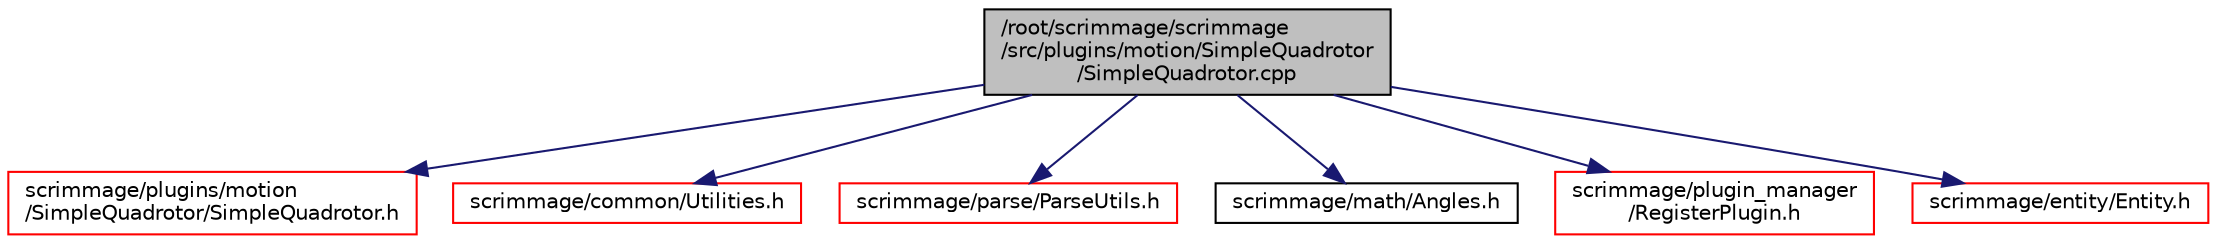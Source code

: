 digraph "/root/scrimmage/scrimmage/src/plugins/motion/SimpleQuadrotor/SimpleQuadrotor.cpp"
{
 // LATEX_PDF_SIZE
  edge [fontname="Helvetica",fontsize="10",labelfontname="Helvetica",labelfontsize="10"];
  node [fontname="Helvetica",fontsize="10",shape=record];
  Node1 [label="/root/scrimmage/scrimmage\l/src/plugins/motion/SimpleQuadrotor\l/SimpleQuadrotor.cpp",height=0.2,width=0.4,color="black", fillcolor="grey75", style="filled", fontcolor="black",tooltip="Brief file description."];
  Node1 -> Node2 [color="midnightblue",fontsize="10",style="solid",fontname="Helvetica"];
  Node2 [label="scrimmage/plugins/motion\l/SimpleQuadrotor/SimpleQuadrotor.h",height=0.2,width=0.4,color="red", fillcolor="white", style="filled",URL="$SimpleQuadrotor_8h.html",tooltip="Brief file description."];
  Node1 -> Node40 [color="midnightblue",fontsize="10",style="solid",fontname="Helvetica"];
  Node40 [label="scrimmage/common/Utilities.h",height=0.2,width=0.4,color="red", fillcolor="white", style="filled",URL="$Utilities_8h.html",tooltip="Brief file description."];
  Node1 -> Node41 [color="midnightblue",fontsize="10",style="solid",fontname="Helvetica"];
  Node41 [label="scrimmage/parse/ParseUtils.h",height=0.2,width=0.4,color="red", fillcolor="white", style="filled",URL="$ParseUtils_8h.html",tooltip="Brief file description."];
  Node1 -> Node42 [color="midnightblue",fontsize="10",style="solid",fontname="Helvetica"];
  Node42 [label="scrimmage/math/Angles.h",height=0.2,width=0.4,color="black", fillcolor="white", style="filled",URL="$Angles_8h.html",tooltip="Brief file description."];
  Node1 -> Node43 [color="midnightblue",fontsize="10",style="solid",fontname="Helvetica"];
  Node43 [label="scrimmage/plugin_manager\l/RegisterPlugin.h",height=0.2,width=0.4,color="red", fillcolor="white", style="filled",URL="$RegisterPlugin_8h.html",tooltip="Brief file description."];
  Node1 -> Node44 [color="midnightblue",fontsize="10",style="solid",fontname="Helvetica"];
  Node44 [label="scrimmage/entity/Entity.h",height=0.2,width=0.4,color="red", fillcolor="white", style="filled",URL="$Entity_8h.html",tooltip="Brief file description."];
}
